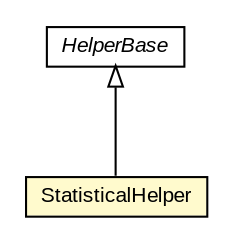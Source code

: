 #!/usr/local/bin/dot
#
# Class diagram 
# Generated by UMLGraph version R5_6-24-gf6e263 (http://www.umlgraph.org/)
#

digraph G {
	edge [fontname="arial",fontsize=10,labelfontname="arial",labelfontsize=10];
	node [fontname="arial",fontsize=10,shape=plaintext];
	nodesep=0.25;
	ranksep=0.5;
	// org.miloss.fgsms.agentcore.StatisticalHelper
	c1094077 [label=<<table title="org.miloss.fgsms.agentcore.StatisticalHelper" border="0" cellborder="1" cellspacing="0" cellpadding="2" port="p" bgcolor="lemonChiffon" href="./StatisticalHelper.html">
		<tr><td><table border="0" cellspacing="0" cellpadding="1">
<tr><td align="center" balign="center"> StatisticalHelper </td></tr>
		</table></td></tr>
		</table>>, URL="./StatisticalHelper.html", fontname="arial", fontcolor="black", fontsize=10.0];
	// org.miloss.fgsms.agentcore.HelperBase
	c1094091 [label=<<table title="org.miloss.fgsms.agentcore.HelperBase" border="0" cellborder="1" cellspacing="0" cellpadding="2" port="p" href="./HelperBase.html">
		<tr><td><table border="0" cellspacing="0" cellpadding="1">
<tr><td align="center" balign="center"><font face="arial italic"> HelperBase </font></td></tr>
		</table></td></tr>
		</table>>, URL="./HelperBase.html", fontname="arial", fontcolor="black", fontsize=10.0];
	//org.miloss.fgsms.agentcore.StatisticalHelper extends org.miloss.fgsms.agentcore.HelperBase
	c1094091:p -> c1094077:p [dir=back,arrowtail=empty];
}

